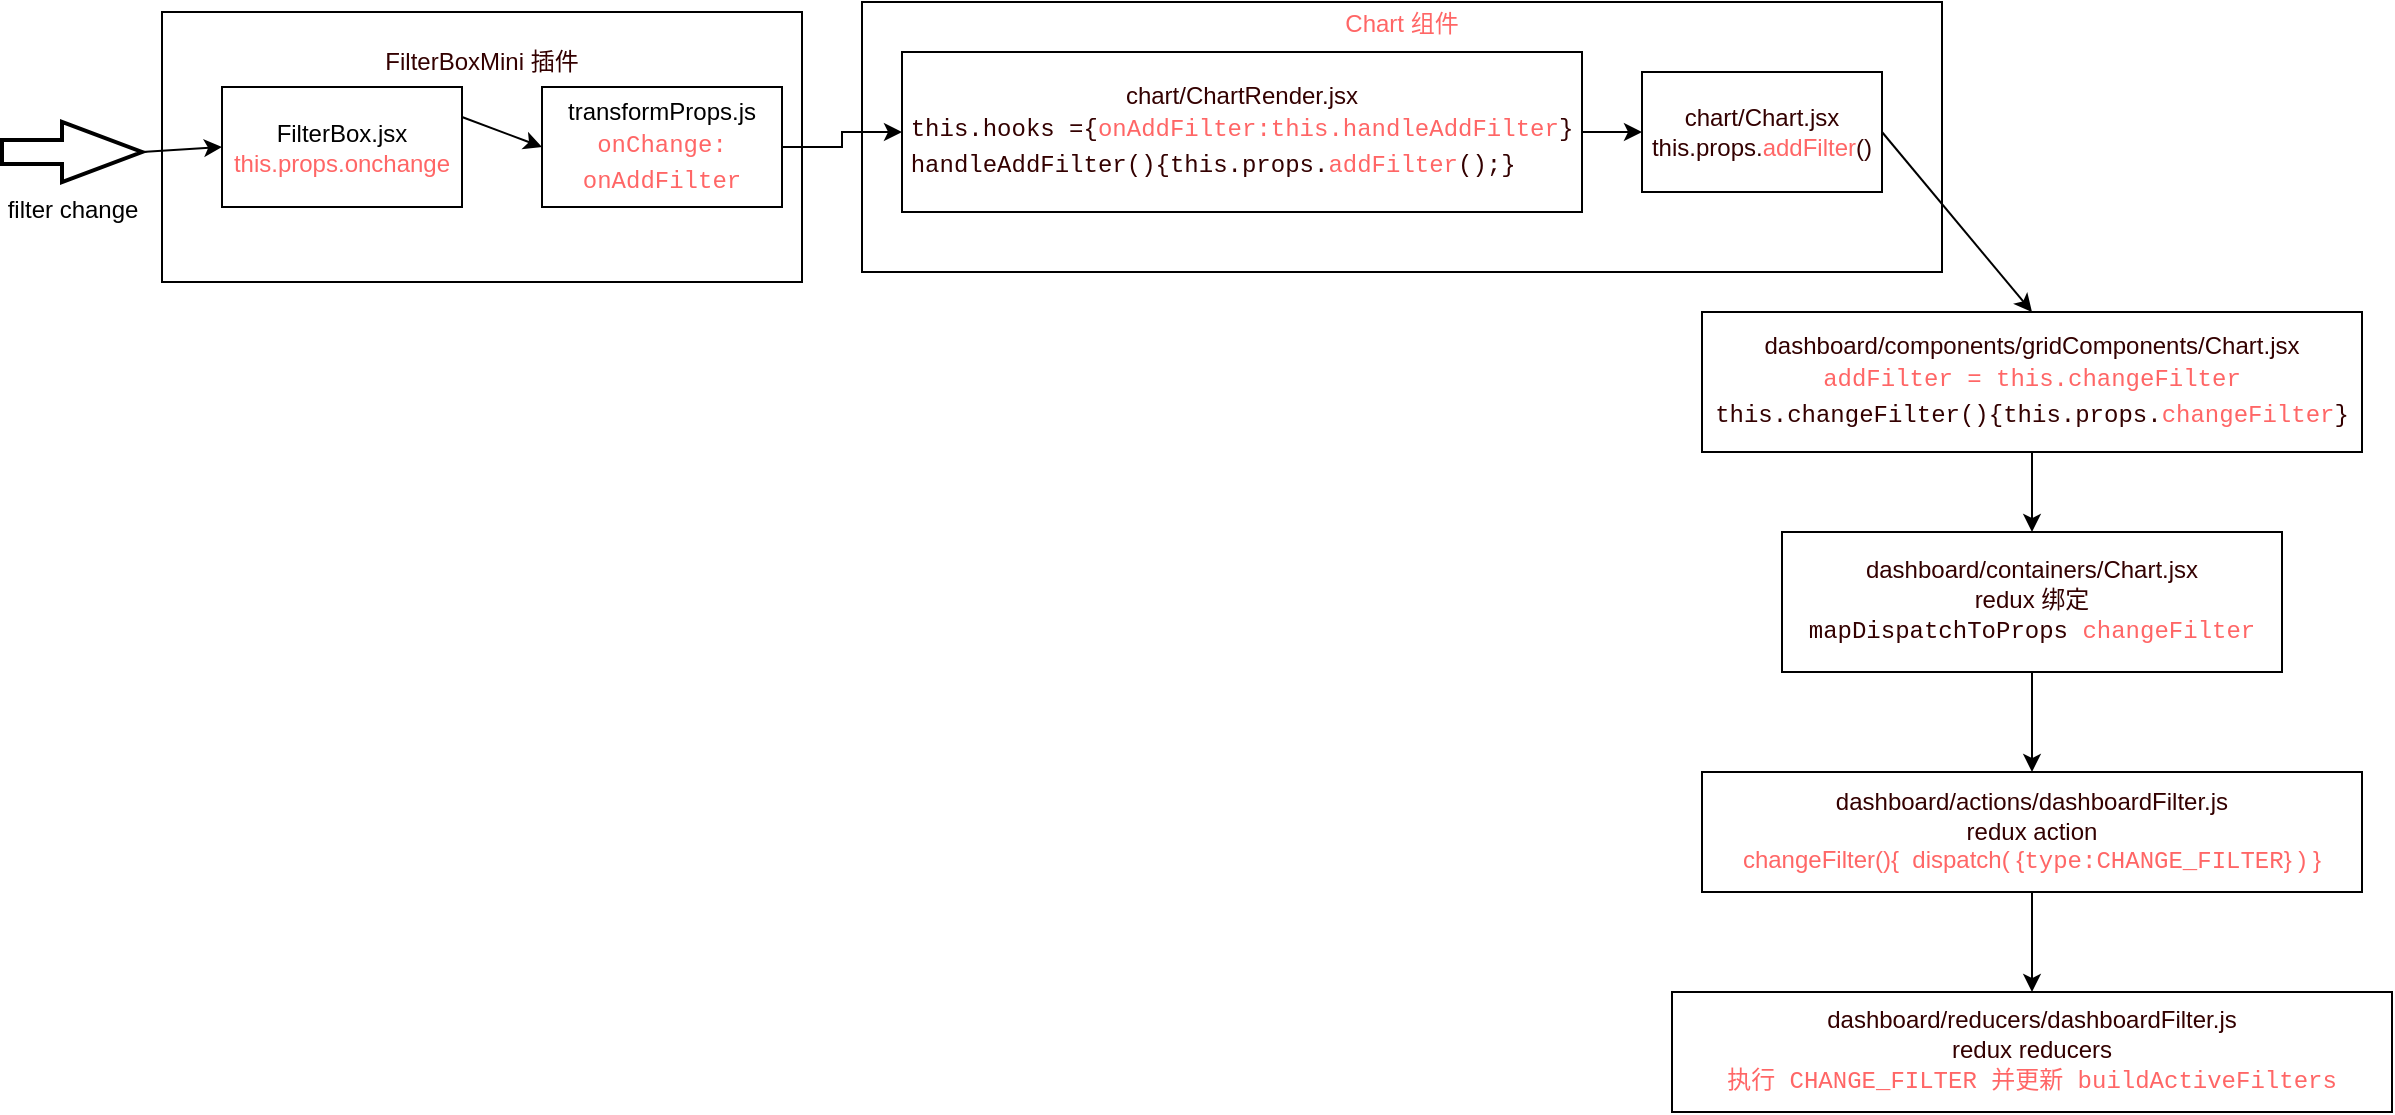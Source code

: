 <mxfile version="16.2.4" type="github">
  <diagram id="1yzQ9n3bX9XZIDNbpLdn" name="Page-1">
    <mxGraphModel dx="1426" dy="794" grid="1" gridSize="10" guides="1" tooltips="1" connect="1" arrows="1" fold="1" page="1" pageScale="1" pageWidth="3300" pageHeight="4681" math="0" shadow="0">
      <root>
        <mxCell id="0" />
        <mxCell id="1" parent="0" />
        <mxCell id="QTsBgi_JLnD7-ttwWDAb-19" value="FilterBoxMini 插件&lt;br&gt;&lt;br&gt;&lt;br&gt;&lt;br&gt;&lt;br&gt;&lt;br&gt;&lt;br&gt;" style="rounded=0;whiteSpace=wrap;html=1;fontColor=#330000;" vertex="1" parent="1">
          <mxGeometry x="130" y="50" width="320" height="135" as="geometry" />
        </mxCell>
        <mxCell id="QTsBgi_JLnD7-ttwWDAb-37" value="Chart 组件&lt;br&gt;&lt;br&gt;&lt;br&gt;&lt;br&gt;&lt;br&gt;&lt;br&gt;&lt;br&gt;&lt;br&gt;&lt;br&gt;" style="rounded=0;whiteSpace=wrap;html=1;fontColor=#FF6666;" vertex="1" parent="1">
          <mxGeometry x="480" y="45" width="540" height="135" as="geometry" />
        </mxCell>
        <mxCell id="QTsBgi_JLnD7-ttwWDAb-15" style="edgeStyle=orthogonalEdgeStyle;rounded=0;orthogonalLoop=1;jettySize=auto;html=1;exitX=1;exitY=0.5;exitDx=0;exitDy=0;fontColor=#330000;" edge="1" parent="1" source="QTsBgi_JLnD7-ttwWDAb-7" target="QTsBgi_JLnD7-ttwWDAb-13">
          <mxGeometry relative="1" as="geometry" />
        </mxCell>
        <mxCell id="QTsBgi_JLnD7-ttwWDAb-3" value="filter change&lt;br&gt;" style="verticalLabelPosition=bottom;verticalAlign=top;html=1;strokeWidth=2;shape=mxgraph.arrows2.arrow;dy=0.6;dx=40;notch=0;" vertex="1" parent="1">
          <mxGeometry x="50" y="105" width="70" height="30" as="geometry" />
        </mxCell>
        <mxCell id="QTsBgi_JLnD7-ttwWDAb-6" value="" style="endArrow=classic;html=1;rounded=0;entryX=0;entryY=0.5;entryDx=0;entryDy=0;" edge="1" parent="1" target="QTsBgi_JLnD7-ttwWDAb-4">
          <mxGeometry width="50" height="50" relative="1" as="geometry">
            <mxPoint x="120" y="120" as="sourcePoint" />
            <mxPoint x="170" y="70" as="targetPoint" />
          </mxGeometry>
        </mxCell>
        <mxCell id="QTsBgi_JLnD7-ttwWDAb-13" value="&lt;font color=&quot;#330000&quot;&gt;chart/ChartRender.jsx&lt;/font&gt;&lt;br&gt;&lt;div style=&quot;background-color: rgb(255 , 255 , 255) ; font-family: &amp;#34;menlo&amp;#34; , &amp;#34;monaco&amp;#34; , &amp;#34;courier new&amp;#34; , monospace ; line-height: 18px&quot;&gt;&lt;div style=&quot;text-align: left&quot;&gt;&lt;font color=&quot;#330000&quot;&gt;this.hooks ={&lt;/font&gt;&lt;span style=&quot;text-align: center&quot;&gt;onAddFilter&lt;/span&gt;&lt;span style=&quot;text-align: center&quot;&gt;:&lt;/span&gt;&lt;span style=&quot;text-align: center&quot;&gt;this&lt;/span&gt;&lt;span style=&quot;text-align: center&quot;&gt;.&lt;/span&gt;&lt;span style=&quot;text-align: center&quot;&gt;handleAddFilter&lt;font color=&quot;#330000&quot;&gt;}&lt;/font&gt;&lt;/span&gt;&lt;/div&gt;&lt;div style=&quot;text-align: left&quot;&gt;&lt;div style=&quot;font-family: &amp;#34;menlo&amp;#34; , &amp;#34;monaco&amp;#34; , &amp;#34;courier new&amp;#34; , monospace ; line-height: 18px&quot;&gt;&lt;font color=&quot;#330000&quot;&gt;handleAddFilter(){this.props.&lt;/font&gt;addFilter&lt;font color=&quot;#330000&quot;&gt;();}&lt;/font&gt;&lt;/div&gt;&lt;/div&gt;&lt;/div&gt;" style="rounded=0;whiteSpace=wrap;html=1;fontColor=#FF6666;" vertex="1" parent="1">
          <mxGeometry x="500" y="70" width="340" height="80" as="geometry" />
        </mxCell>
        <mxCell id="QTsBgi_JLnD7-ttwWDAb-16" value="chart/Chart.jsx&lt;br&gt;this.props.&lt;font color=&quot;#ff6666&quot;&gt;addFilter&lt;/font&gt;()" style="rounded=0;whiteSpace=wrap;html=1;fontColor=#330000;" vertex="1" parent="1">
          <mxGeometry x="870" y="80" width="120" height="60" as="geometry" />
        </mxCell>
        <mxCell id="QTsBgi_JLnD7-ttwWDAb-17" value="" style="endArrow=classic;html=1;rounded=0;fontColor=#330000;entryX=0;entryY=0.5;entryDx=0;entryDy=0;exitX=1;exitY=0.5;exitDx=0;exitDy=0;" edge="1" parent="1" source="QTsBgi_JLnD7-ttwWDAb-13" target="QTsBgi_JLnD7-ttwWDAb-16">
          <mxGeometry width="50" height="50" relative="1" as="geometry">
            <mxPoint x="820" y="120" as="sourcePoint" />
            <mxPoint x="870" y="70" as="targetPoint" />
          </mxGeometry>
        </mxCell>
        <mxCell id="QTsBgi_JLnD7-ttwWDAb-27" value="dashboard/components/gridComponents/Chart.jsx&lt;br&gt;&lt;div style=&quot;background-color: rgb(255 , 255 , 255) ; font-family: &amp;#34;menlo&amp;#34; , &amp;#34;monaco&amp;#34; , &amp;#34;courier new&amp;#34; , monospace ; line-height: 18px&quot;&gt;&lt;font color=&quot;#ff6666&quot;&gt; addFilter =&amp;nbsp;this.changeFilter&lt;/font&gt;&lt;/div&gt;&lt;div style=&quot;background-color: rgb(255 , 255 , 255) ; font-family: &amp;#34;menlo&amp;#34; , &amp;#34;monaco&amp;#34; , &amp;#34;courier new&amp;#34; , monospace ; line-height: 18px&quot;&gt;this.changeFilter(){this.props.&lt;font color=&quot;#ff6666&quot;&gt;changeFilter&lt;/font&gt;}&lt;/div&gt;" style="rounded=0;whiteSpace=wrap;html=1;fontColor=#330000;align=center;" vertex="1" parent="1">
          <mxGeometry x="900" y="200" width="330" height="70" as="geometry" />
        </mxCell>
        <mxCell id="QTsBgi_JLnD7-ttwWDAb-28" value="" style="endArrow=classic;html=1;rounded=0;fontColor=#330000;exitX=1;exitY=0.5;exitDx=0;exitDy=0;entryX=0.5;entryY=0;entryDx=0;entryDy=0;" edge="1" parent="1" source="QTsBgi_JLnD7-ttwWDAb-16" target="QTsBgi_JLnD7-ttwWDAb-27">
          <mxGeometry width="50" height="50" relative="1" as="geometry">
            <mxPoint x="1020" y="155" as="sourcePoint" />
            <mxPoint x="1050" y="200" as="targetPoint" />
          </mxGeometry>
        </mxCell>
        <mxCell id="QTsBgi_JLnD7-ttwWDAb-29" value="dashboard/containers/Chart.jsx&lt;br&gt;redux 绑定&lt;br&gt;&lt;div style=&quot;background-color: rgb(255 , 255 , 255) ; font-family: &amp;#34;menlo&amp;#34; , &amp;#34;monaco&amp;#34; , &amp;#34;courier new&amp;#34; , monospace ; line-height: 18px&quot;&gt;mapDispatchToProps&lt;span style=&quot;color: rgb(121 , 94 , 38)&quot;&gt;&amp;nbsp;&lt;/span&gt;&lt;span style=&quot;font-family: &amp;#34;menlo&amp;#34; , &amp;#34;monaco&amp;#34; , &amp;#34;courier new&amp;#34; , monospace&quot;&gt;&lt;font color=&quot;#ff6666&quot;&gt;changeFilter&lt;/font&gt;&lt;/span&gt;&lt;/div&gt;" style="rounded=0;whiteSpace=wrap;html=1;fontColor=#330000;" vertex="1" parent="1">
          <mxGeometry x="940" y="310" width="250" height="70" as="geometry" />
        </mxCell>
        <mxCell id="QTsBgi_JLnD7-ttwWDAb-30" value="" style="endArrow=classic;html=1;rounded=0;fontColor=#330000;exitX=0.5;exitY=1;exitDx=0;exitDy=0;entryX=0.5;entryY=0;entryDx=0;entryDy=0;" edge="1" parent="1" source="QTsBgi_JLnD7-ttwWDAb-27" target="QTsBgi_JLnD7-ttwWDAb-29">
          <mxGeometry width="50" height="50" relative="1" as="geometry">
            <mxPoint x="610" y="350" as="sourcePoint" />
            <mxPoint x="660" y="300" as="targetPoint" />
          </mxGeometry>
        </mxCell>
        <mxCell id="QTsBgi_JLnD7-ttwWDAb-35" style="edgeStyle=orthogonalEdgeStyle;rounded=0;orthogonalLoop=1;jettySize=auto;html=1;exitX=0.5;exitY=1;exitDx=0;exitDy=0;fontColor=#FF6666;" edge="1" parent="1" source="QTsBgi_JLnD7-ttwWDAb-31" target="QTsBgi_JLnD7-ttwWDAb-33">
          <mxGeometry relative="1" as="geometry" />
        </mxCell>
        <mxCell id="QTsBgi_JLnD7-ttwWDAb-31" value="dashboard/actions/dashboardFilter.js&lt;br&gt;redux action&lt;br&gt;&lt;font color=&quot;#ff6666&quot;&gt;changeFilter(){&amp;nbsp; dispatch( {&lt;span style=&quot;font-family: &amp;#34;menlo&amp;#34; , &amp;#34;monaco&amp;#34; , &amp;#34;courier new&amp;#34; , monospace&quot;&gt;type&lt;/span&gt;&lt;span style=&quot;font-family: &amp;#34;menlo&amp;#34; , &amp;#34;monaco&amp;#34; , &amp;#34;courier new&amp;#34; , monospace&quot;&gt;:&lt;/span&gt;&lt;span style=&quot;font-family: &amp;#34;menlo&amp;#34; , &amp;#34;monaco&amp;#34; , &amp;#34;courier new&amp;#34; , monospace&quot;&gt;CHANGE_FILTER&lt;/span&gt;} ) }&lt;/font&gt;" style="rounded=0;whiteSpace=wrap;html=1;fontColor=#330000;" vertex="1" parent="1">
          <mxGeometry x="900" y="430" width="330" height="60" as="geometry" />
        </mxCell>
        <mxCell id="QTsBgi_JLnD7-ttwWDAb-32" value="" style="endArrow=classic;html=1;rounded=0;fontColor=#330000;exitX=0.5;exitY=1;exitDx=0;exitDy=0;" edge="1" parent="1" source="QTsBgi_JLnD7-ttwWDAb-29" target="QTsBgi_JLnD7-ttwWDAb-31">
          <mxGeometry width="50" height="50" relative="1" as="geometry">
            <mxPoint x="610" y="470" as="sourcePoint" />
            <mxPoint x="660" y="420" as="targetPoint" />
          </mxGeometry>
        </mxCell>
        <mxCell id="QTsBgi_JLnD7-ttwWDAb-33" value="dashboard/reducers/dashboardFilter.js&lt;br&gt;redux reducers&lt;br&gt;&lt;div style=&quot;background-color: rgb(255 , 255 , 255) ; font-family: &amp;#34;menlo&amp;#34; , &amp;#34;monaco&amp;#34; , &amp;#34;courier new&amp;#34; , monospace ; line-height: 18px&quot;&gt;&lt;font color=&quot;#ff6666&quot;&gt;执行 CHANGE_FILTER 并更新&amp;nbsp;buildActiveFilters&lt;/font&gt;&lt;/div&gt;" style="rounded=0;whiteSpace=wrap;html=1;fontColor=#330000;" vertex="1" parent="1">
          <mxGeometry x="885" y="540" width="360" height="60" as="geometry" />
        </mxCell>
        <mxCell id="QTsBgi_JLnD7-ttwWDAb-9" value="" style="endArrow=classic;html=1;rounded=0;fontColor=#FF6666;entryX=0;entryY=0.5;entryDx=0;entryDy=0;" edge="1" parent="1" target="QTsBgi_JLnD7-ttwWDAb-7">
          <mxGeometry width="50" height="50" relative="1" as="geometry">
            <mxPoint x="280" y="102.5" as="sourcePoint" />
            <mxPoint x="330" y="52.5" as="targetPoint" />
          </mxGeometry>
        </mxCell>
        <mxCell id="QTsBgi_JLnD7-ttwWDAb-4" value="FilterBox.jsx&lt;br&gt;&lt;font color=&quot;#ff6666&quot;&gt;this.props.onchange&lt;/font&gt;" style="rounded=0;whiteSpace=wrap;html=1;" vertex="1" parent="1">
          <mxGeometry x="160" y="87.5" width="120" height="60" as="geometry" />
        </mxCell>
        <mxCell id="QTsBgi_JLnD7-ttwWDAb-7" value="transformProps.js&lt;br&gt;&lt;div style=&quot;background-color: rgb(255 , 255 , 255) ; font-family: &amp;#34;menlo&amp;#34; , &amp;#34;monaco&amp;#34; , &amp;#34;courier new&amp;#34; , monospace ; line-height: 18px&quot;&gt;&lt;font color=&quot;#ff6666&quot;&gt;onChange: onAddFilter&lt;/font&gt;&lt;/div&gt;" style="rounded=0;whiteSpace=wrap;html=1;" vertex="1" parent="1">
          <mxGeometry x="320" y="87.5" width="120" height="60" as="geometry" />
        </mxCell>
      </root>
    </mxGraphModel>
  </diagram>
</mxfile>
